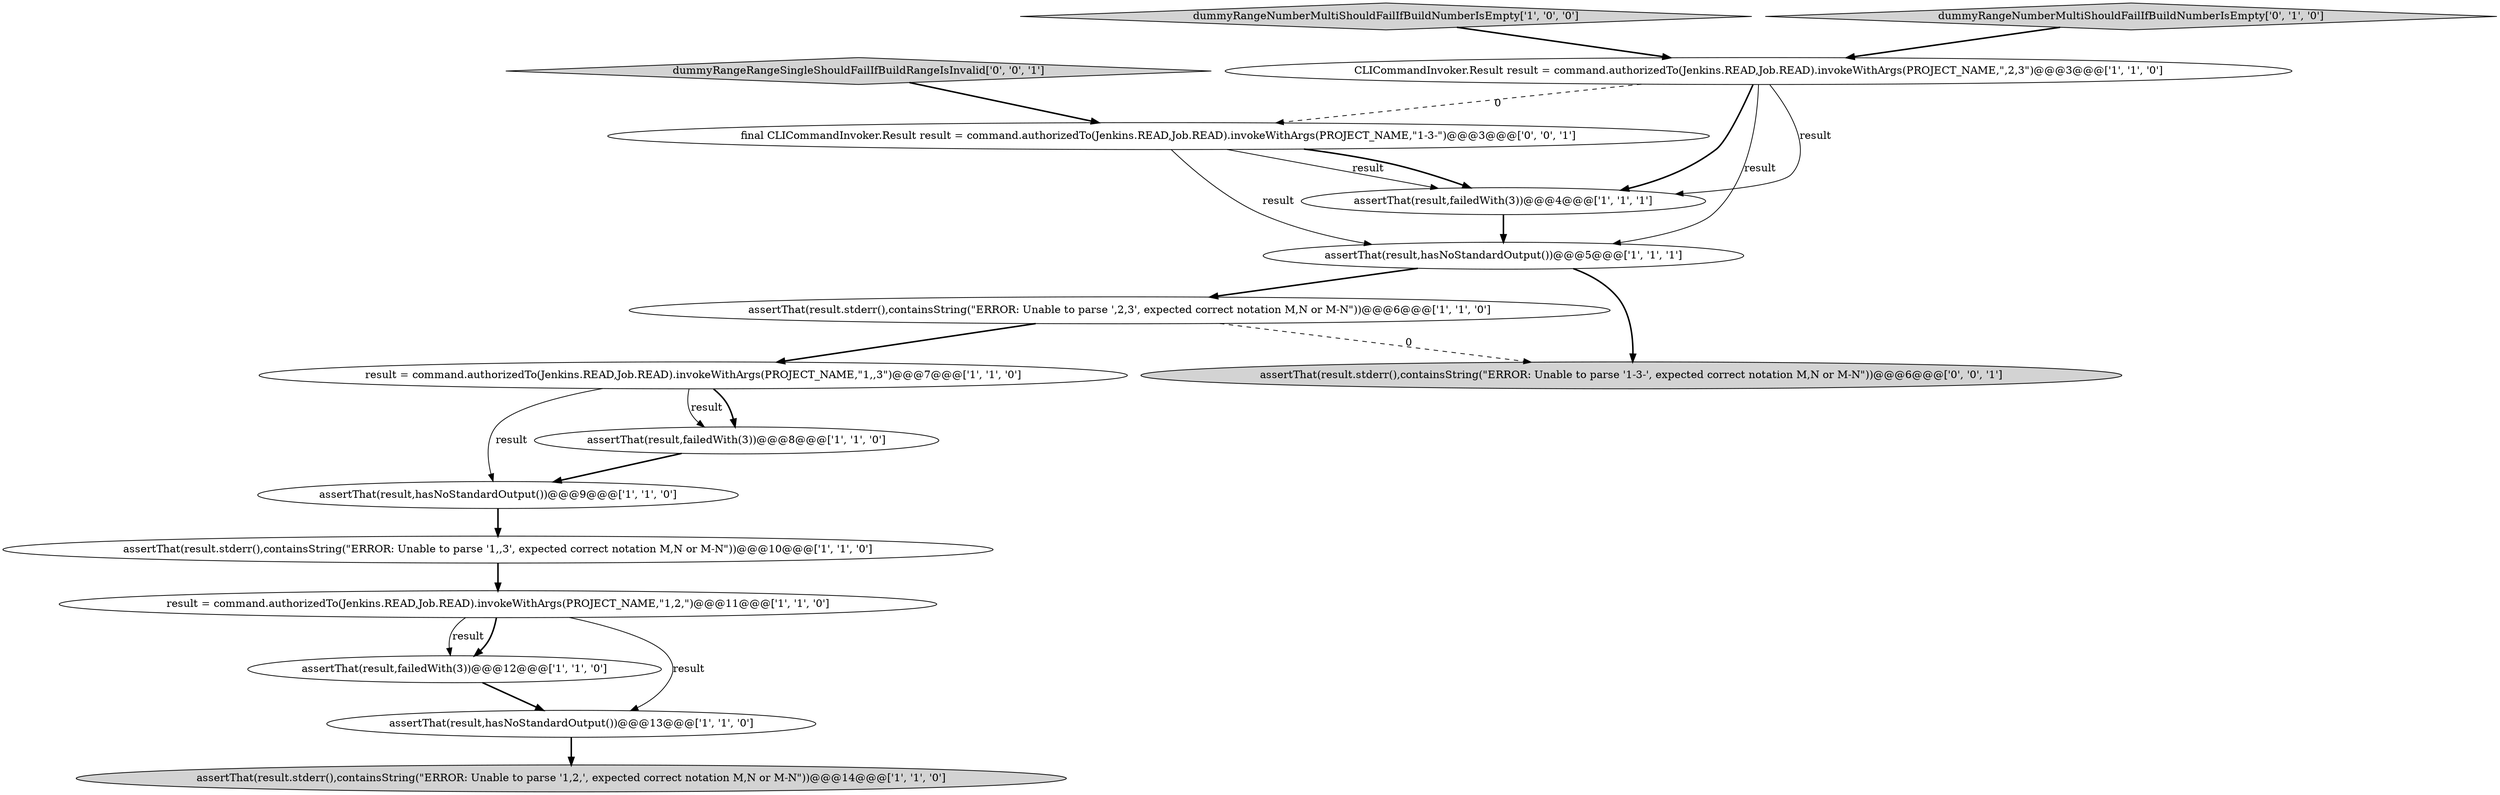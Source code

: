 digraph {
16 [style = filled, label = "dummyRangeRangeSingleShouldFailIfBuildRangeIsInvalid['0', '0', '1']", fillcolor = lightgray, shape = diamond image = "AAA0AAABBB3BBB"];
3 [style = filled, label = "assertThat(result,failedWith(3))@@@12@@@['1', '1', '0']", fillcolor = white, shape = ellipse image = "AAA0AAABBB1BBB"];
8 [style = filled, label = "dummyRangeNumberMultiShouldFailIfBuildNumberIsEmpty['1', '0', '0']", fillcolor = lightgray, shape = diamond image = "AAA0AAABBB1BBB"];
12 [style = filled, label = "assertThat(result,hasNoStandardOutput())@@@13@@@['1', '1', '0']", fillcolor = white, shape = ellipse image = "AAA0AAABBB1BBB"];
2 [style = filled, label = "result = command.authorizedTo(Jenkins.READ,Job.READ).invokeWithArgs(PROJECT_NAME,\"1,2,\")@@@11@@@['1', '1', '0']", fillcolor = white, shape = ellipse image = "AAA0AAABBB1BBB"];
6 [style = filled, label = "assertThat(result.stderr(),containsString(\"ERROR: Unable to parse '1,,3', expected correct notation M,N or M-N\"))@@@10@@@['1', '1', '0']", fillcolor = white, shape = ellipse image = "AAA0AAABBB1BBB"];
11 [style = filled, label = "assertThat(result.stderr(),containsString(\"ERROR: Unable to parse '1,2,', expected correct notation M,N or M-N\"))@@@14@@@['1', '1', '0']", fillcolor = lightgray, shape = ellipse image = "AAA0AAABBB1BBB"];
9 [style = filled, label = "CLICommandInvoker.Result result = command.authorizedTo(Jenkins.READ,Job.READ).invokeWithArgs(PROJECT_NAME,\",2,3\")@@@3@@@['1', '1', '0']", fillcolor = white, shape = ellipse image = "AAA0AAABBB1BBB"];
15 [style = filled, label = "assertThat(result.stderr(),containsString(\"ERROR: Unable to parse '1-3-', expected correct notation M,N or M-N\"))@@@6@@@['0', '0', '1']", fillcolor = lightgray, shape = ellipse image = "AAA0AAABBB3BBB"];
0 [style = filled, label = "assertThat(result.stderr(),containsString(\"ERROR: Unable to parse ',2,3', expected correct notation M,N or M-N\"))@@@6@@@['1', '1', '0']", fillcolor = white, shape = ellipse image = "AAA0AAABBB1BBB"];
1 [style = filled, label = "assertThat(result,failedWith(3))@@@4@@@['1', '1', '1']", fillcolor = white, shape = ellipse image = "AAA0AAABBB1BBB"];
4 [style = filled, label = "result = command.authorizedTo(Jenkins.READ,Job.READ).invokeWithArgs(PROJECT_NAME,\"1,,3\")@@@7@@@['1', '1', '0']", fillcolor = white, shape = ellipse image = "AAA0AAABBB1BBB"];
7 [style = filled, label = "assertThat(result,failedWith(3))@@@8@@@['1', '1', '0']", fillcolor = white, shape = ellipse image = "AAA0AAABBB1BBB"];
5 [style = filled, label = "assertThat(result,hasNoStandardOutput())@@@5@@@['1', '1', '1']", fillcolor = white, shape = ellipse image = "AAA0AAABBB1BBB"];
13 [style = filled, label = "dummyRangeNumberMultiShouldFailIfBuildNumberIsEmpty['0', '1', '0']", fillcolor = lightgray, shape = diamond image = "AAA0AAABBB2BBB"];
14 [style = filled, label = "final CLICommandInvoker.Result result = command.authorizedTo(Jenkins.READ,Job.READ).invokeWithArgs(PROJECT_NAME,\"1-3-\")@@@3@@@['0', '0', '1']", fillcolor = white, shape = ellipse image = "AAA0AAABBB3BBB"];
10 [style = filled, label = "assertThat(result,hasNoStandardOutput())@@@9@@@['1', '1', '0']", fillcolor = white, shape = ellipse image = "AAA0AAABBB1BBB"];
1->5 [style = bold, label=""];
7->10 [style = bold, label=""];
2->3 [style = bold, label=""];
12->11 [style = bold, label=""];
0->15 [style = dashed, label="0"];
5->15 [style = bold, label=""];
14->1 [style = solid, label="result"];
3->12 [style = bold, label=""];
2->12 [style = solid, label="result"];
10->6 [style = bold, label=""];
4->10 [style = solid, label="result"];
4->7 [style = bold, label=""];
14->1 [style = bold, label=""];
14->5 [style = solid, label="result"];
6->2 [style = bold, label=""];
9->14 [style = dashed, label="0"];
5->0 [style = bold, label=""];
0->4 [style = bold, label=""];
8->9 [style = bold, label=""];
16->14 [style = bold, label=""];
9->1 [style = solid, label="result"];
13->9 [style = bold, label=""];
9->1 [style = bold, label=""];
2->3 [style = solid, label="result"];
9->5 [style = solid, label="result"];
4->7 [style = solid, label="result"];
}
